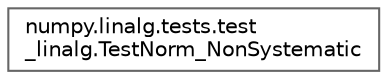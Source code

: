 digraph "Graphical Class Hierarchy"
{
 // LATEX_PDF_SIZE
  bgcolor="transparent";
  edge [fontname=Helvetica,fontsize=10,labelfontname=Helvetica,labelfontsize=10];
  node [fontname=Helvetica,fontsize=10,shape=box,height=0.2,width=0.4];
  rankdir="LR";
  Node0 [id="Node000000",label="numpy.linalg.tests.test\l_linalg.TestNorm_NonSystematic",height=0.2,width=0.4,color="grey40", fillcolor="white", style="filled",URL="$df/d96/classnumpy_1_1linalg_1_1tests_1_1test__linalg_1_1TestNorm__NonSystematic.html",tooltip=" "];
}
